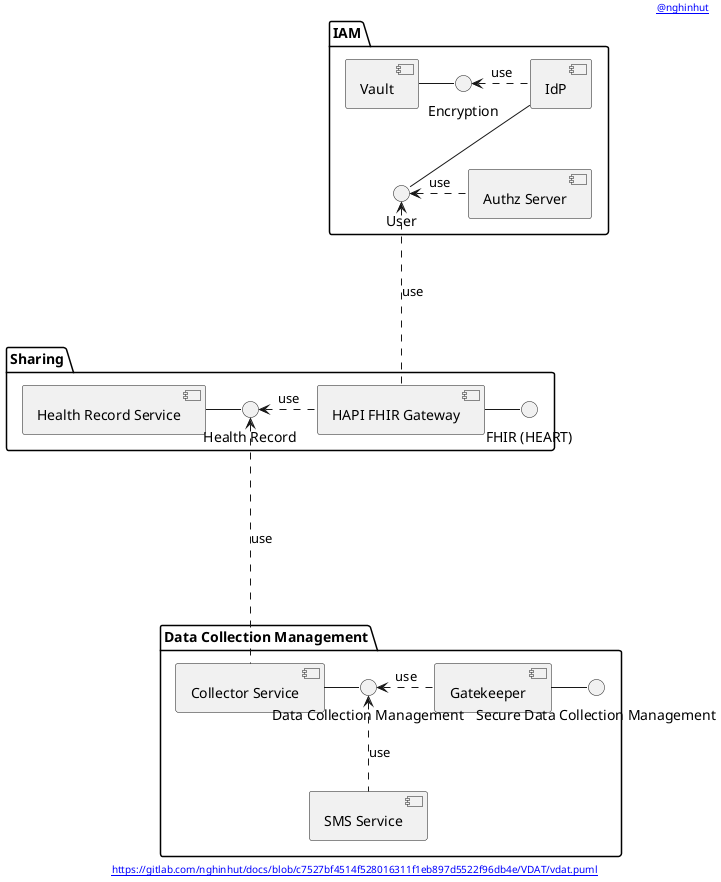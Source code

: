 @startuml
'-----START auto generated metadata please keep comment here to allow auto update-----
'-----DON'T EDIT THIS SECTION, INSTEAD RE-RUN prebuild.sh TO UPDATE-----
header [[mailto:nghinhut@gmail.com @nghinhut]]
footer [[http://www.plantuml.com/plantuml/proxy?fmt=svg&src=https://gitlab.com/nghinhut/docs/raw/c7527bf4514f528016311f1eb897d5522f96db4e/VDAT/vdat.puml https://gitlab.com/nghinhut/docs/blob/c7527bf4514f528016311f1eb897d5522f96db4e/VDAT/vdat.puml]]
'-----END auto generated metadata please keep comment here to allow auto update-----

package "IAM" {
    component "Authz Server" as as
    component Vault as vault
    component IdP as idp

'    interface "OAuth2 Authentication" as IOAuth2Authentication
'    interface "UMA2 Authorization" as IUMA2Authorization
'    as -- IOAuth2Authentication
'    as -- IUMA2Authorization
    interface "Encryption" as IEncrypt
    interface "User" as IUser
}

package "Sharing" {
    component "Health Record Service" as record
    interface "Health Record" as IHealthRecord
    component "HAPI FHIR Gateway" as fhir
    interface "FHIR (HEART)" as IFHIR
}

package "Data Collection Management" {
    component "Collector Service" as collector
    component "SMS Service" as sms
    component "Gatekeeper" as collector_gatekeeper
    interface "Data Collection Management" as IDataCollectionManagement
    interface "Secure Data Collection Management" as ISecureDataCollectionManagement
}






vault - IEncrypt
IEncrypt <. idp : use
idp -- IUser
IUser <. as : use
IUser <... fhir : use


record - IHealthRecord
IHealthRecord <. fhir : use
fhir - IFHIR
IHealthRecord <.... collector : use


collector - IDataCollectionManagement
IDataCollectionManagement <. collector_gatekeeper : use
collector_gatekeeper - ISecureDataCollectionManagement

IDataCollectionManagement <.. sms : use

@enduml
